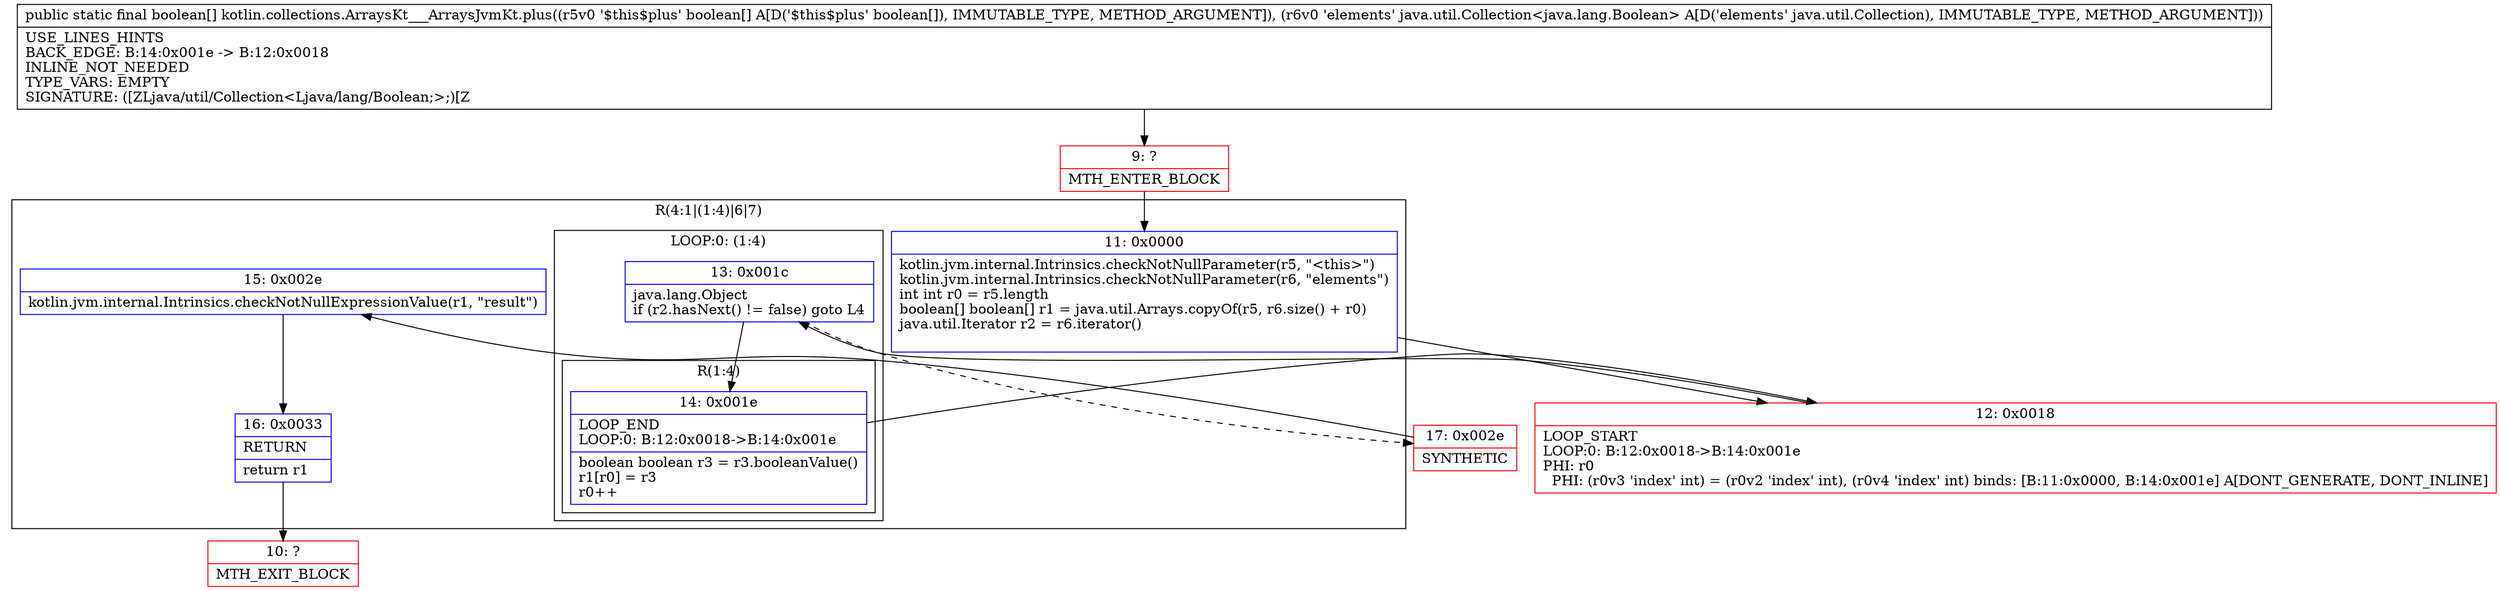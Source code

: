 digraph "CFG forkotlin.collections.ArraysKt___ArraysJvmKt.plus([ZLjava\/util\/Collection;)[Z" {
subgraph cluster_Region_1255022548 {
label = "R(4:1|(1:4)|6|7)";
node [shape=record,color=blue];
Node_11 [shape=record,label="{11\:\ 0x0000|kotlin.jvm.internal.Intrinsics.checkNotNullParameter(r5, \"\<this\>\")\lkotlin.jvm.internal.Intrinsics.checkNotNullParameter(r6, \"elements\")\lint int r0 = r5.length\lboolean[] boolean[] r1 = java.util.Arrays.copyOf(r5, r6.size() + r0)\ljava.util.Iterator r2 = r6.iterator()\l\l}"];
subgraph cluster_LoopRegion_1400447134 {
label = "LOOP:0: (1:4)";
node [shape=record,color=blue];
Node_13 [shape=record,label="{13\:\ 0x001c|java.lang.Object \lif (r2.hasNext() != false) goto L4\l}"];
subgraph cluster_Region_588514069 {
label = "R(1:4)";
node [shape=record,color=blue];
Node_14 [shape=record,label="{14\:\ 0x001e|LOOP_END\lLOOP:0: B:12:0x0018\-\>B:14:0x001e\l|boolean boolean r3 = r3.booleanValue()\lr1[r0] = r3\lr0++\l}"];
}
}
Node_15 [shape=record,label="{15\:\ 0x002e|kotlin.jvm.internal.Intrinsics.checkNotNullExpressionValue(r1, \"result\")\l}"];
Node_16 [shape=record,label="{16\:\ 0x0033|RETURN\l|return r1\l}"];
}
Node_9 [shape=record,color=red,label="{9\:\ ?|MTH_ENTER_BLOCK\l}"];
Node_12 [shape=record,color=red,label="{12\:\ 0x0018|LOOP_START\lLOOP:0: B:12:0x0018\-\>B:14:0x001e\lPHI: r0 \l  PHI: (r0v3 'index' int) = (r0v2 'index' int), (r0v4 'index' int) binds: [B:11:0x0000, B:14:0x001e] A[DONT_GENERATE, DONT_INLINE]\l}"];
Node_17 [shape=record,color=red,label="{17\:\ 0x002e|SYNTHETIC\l}"];
Node_10 [shape=record,color=red,label="{10\:\ ?|MTH_EXIT_BLOCK\l}"];
MethodNode[shape=record,label="{public static final boolean[] kotlin.collections.ArraysKt___ArraysJvmKt.plus((r5v0 '$this$plus' boolean[] A[D('$this$plus' boolean[]), IMMUTABLE_TYPE, METHOD_ARGUMENT]), (r6v0 'elements' java.util.Collection\<java.lang.Boolean\> A[D('elements' java.util.Collection), IMMUTABLE_TYPE, METHOD_ARGUMENT]))  | USE_LINES_HINTS\lBACK_EDGE: B:14:0x001e \-\> B:12:0x0018\lINLINE_NOT_NEEDED\lTYPE_VARS: EMPTY\lSIGNATURE: ([ZLjava\/util\/Collection\<Ljava\/lang\/Boolean;\>;)[Z\l}"];
MethodNode -> Node_9;Node_11 -> Node_12;
Node_13 -> Node_14;
Node_13 -> Node_17[style=dashed];
Node_14 -> Node_12;
Node_15 -> Node_16;
Node_16 -> Node_10;
Node_9 -> Node_11;
Node_12 -> Node_13;
Node_17 -> Node_15;
}

